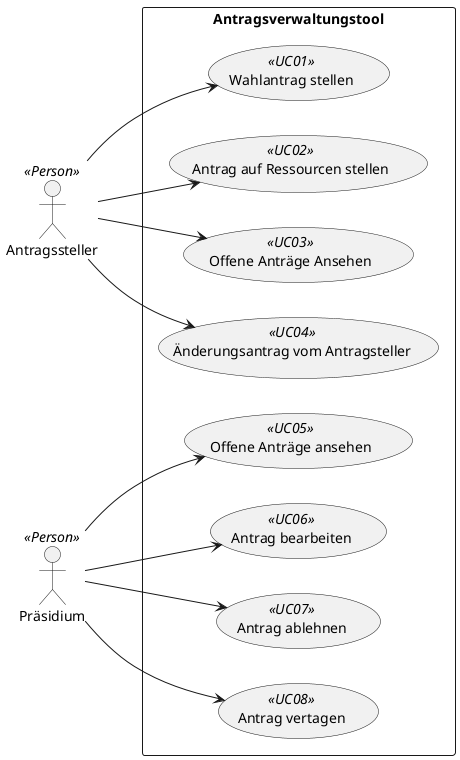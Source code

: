 @startuml "Use-Case-Model"
left to right direction
actor Antragssteller <<Person>>
actor Präsidium <<Person>>

rectangle Antragsverwaltungstool {
    (Wahlantrag stellen) <<UC01>> as wahl
    (Antrag auf Ressourcen stellen) <<UC02>> as ressourcen
    (Offene Anträge Ansehen) <<UC03>> as ansehen
    (Änderungsantrag vom Antragsteller) <<UC04>> as änderung
    (Offene Anträge ansehen) <<UC05>> as ansehen_p
    (Antrag bearbeiten) <<UC06>> as bearbeiten
    (Antrag ablehnen) <<UC07>> as ablehnen
    (Antrag vertagen) <<UC08>> as vertagen
}
left to right direction
Antragssteller --> wahl
Antragssteller --> ressourcen
Antragssteller --> ansehen
Antragssteller --> änderung

Präsidium --> ansehen_p
Präsidium --> bearbeiten
Präsidium --> ablehnen
Präsidium --> vertagen

@enduml